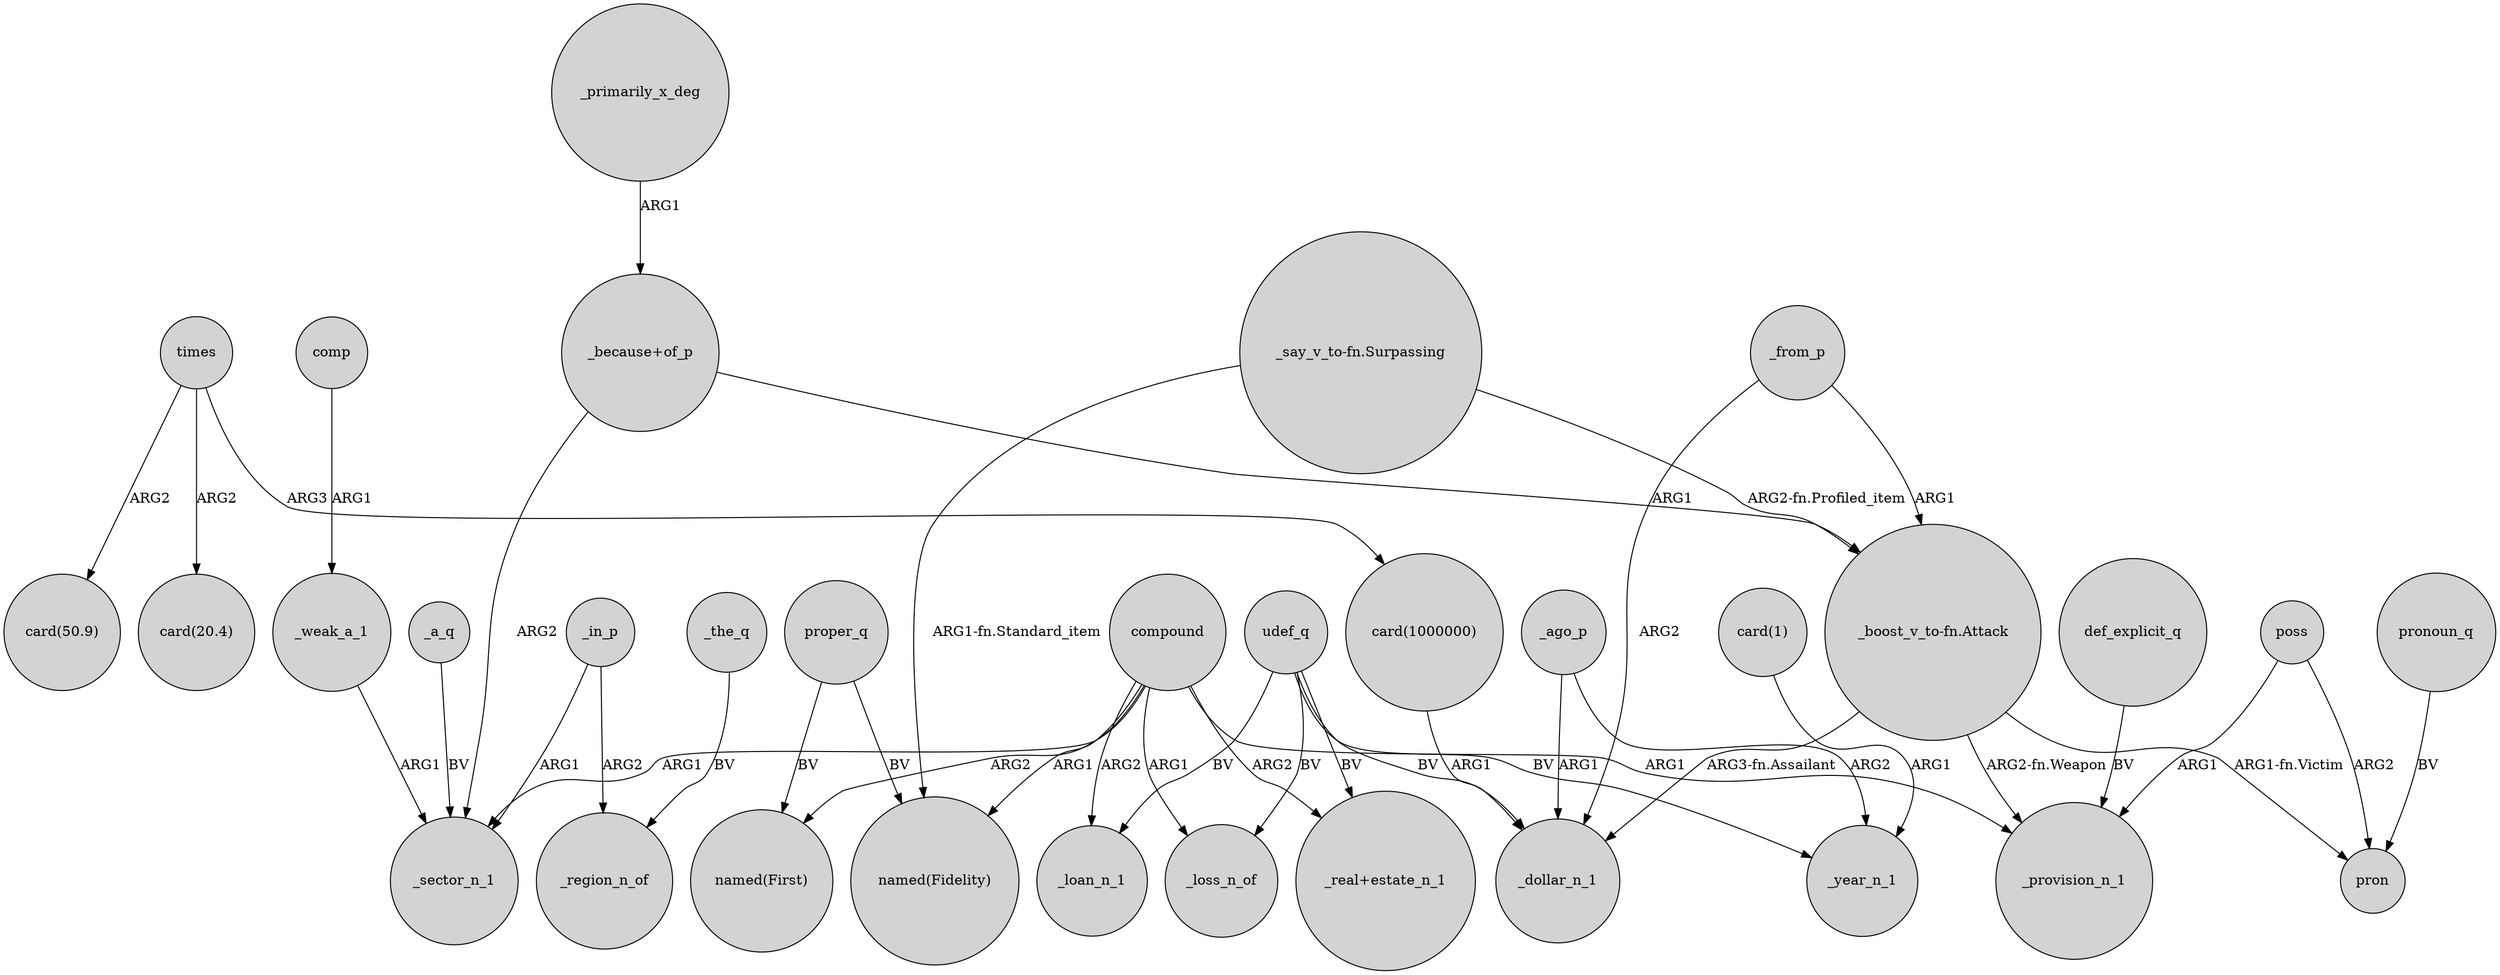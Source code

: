 digraph {
	node [shape=circle style=filled]
	times -> "card(50.9)" [label=ARG2]
	"_because+of_p" -> "_boost_v_to-fn.Attack" [label=ARG1]
	_the_q -> _region_n_of [label=BV]
	_weak_a_1 -> _sector_n_1 [label=ARG1]
	_ago_p -> _dollar_n_1 [label=ARG1]
	compound -> "named(Fidelity)" [label=ARG1]
	"_boost_v_to-fn.Attack" -> _provision_n_1 [label="ARG2-fn.Weapon"]
	"card(1)" -> _year_n_1 [label=ARG1]
	udef_q -> _loan_n_1 [label=BV]
	"_say_v_to-fn.Surpassing" -> "named(Fidelity)" [label="ARG1-fn.Standard_item"]
	times -> "card(1000000)" [label=ARG3]
	proper_q -> "named(First)" [label=BV]
	poss -> _provision_n_1 [label=ARG1]
	times -> "card(20.4)" [label=ARG2]
	_a_q -> _sector_n_1 [label=BV]
	compound -> _provision_n_1 [label=ARG1]
	compound -> "_real+estate_n_1" [label=ARG2]
	def_explicit_q -> _provision_n_1 [label=BV]
	pronoun_q -> pron [label=BV]
	compound -> "named(First)" [label=ARG2]
	poss -> pron [label=ARG2]
	comp -> _weak_a_1 [label=ARG1]
	compound -> _loss_n_of [label=ARG1]
	"_boost_v_to-fn.Attack" -> _dollar_n_1 [label="ARG3-fn.Assailant"]
	_from_p -> "_boost_v_to-fn.Attack" [label=ARG1]
	"_say_v_to-fn.Surpassing" -> "_boost_v_to-fn.Attack" [label="ARG2-fn.Profiled_item"]
	udef_q -> _loss_n_of [label=BV]
	"_because+of_p" -> _sector_n_1 [label=ARG2]
	udef_q -> _dollar_n_1 [label=BV]
	_in_p -> _sector_n_1 [label=ARG1]
	"card(1000000)" -> _dollar_n_1 [label=ARG1]
	_primarily_x_deg -> "_because+of_p" [label=ARG1]
	_ago_p -> _year_n_1 [label=ARG2]
	udef_q -> _year_n_1 [label=BV]
	compound -> _sector_n_1 [label=ARG1]
	_in_p -> _region_n_of [label=ARG2]
	"_boost_v_to-fn.Attack" -> pron [label="ARG1-fn.Victim"]
	udef_q -> "_real+estate_n_1" [label=BV]
	proper_q -> "named(Fidelity)" [label=BV]
	_from_p -> _dollar_n_1 [label=ARG2]
	compound -> _loan_n_1 [label=ARG2]
}
